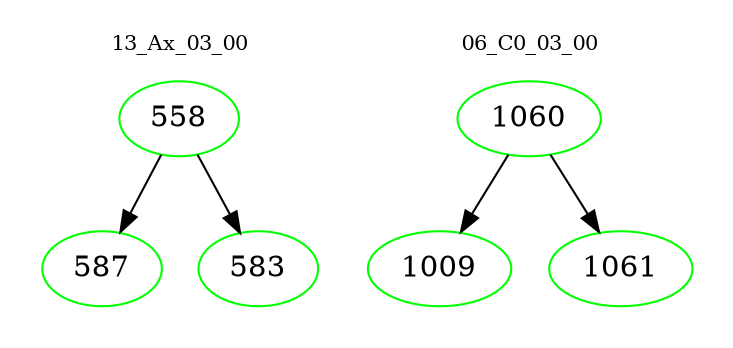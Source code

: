 digraph{
subgraph cluster_0 {
color = white
label = "13_Ax_03_00";
fontsize=10;
T0_558 [label="558", color="green"]
T0_558 -> T0_587 [color="black"]
T0_587 [label="587", color="green"]
T0_558 -> T0_583 [color="black"]
T0_583 [label="583", color="green"]
}
subgraph cluster_1 {
color = white
label = "06_C0_03_00";
fontsize=10;
T1_1060 [label="1060", color="green"]
T1_1060 -> T1_1009 [color="black"]
T1_1009 [label="1009", color="green"]
T1_1060 -> T1_1061 [color="black"]
T1_1061 [label="1061", color="green"]
}
}
